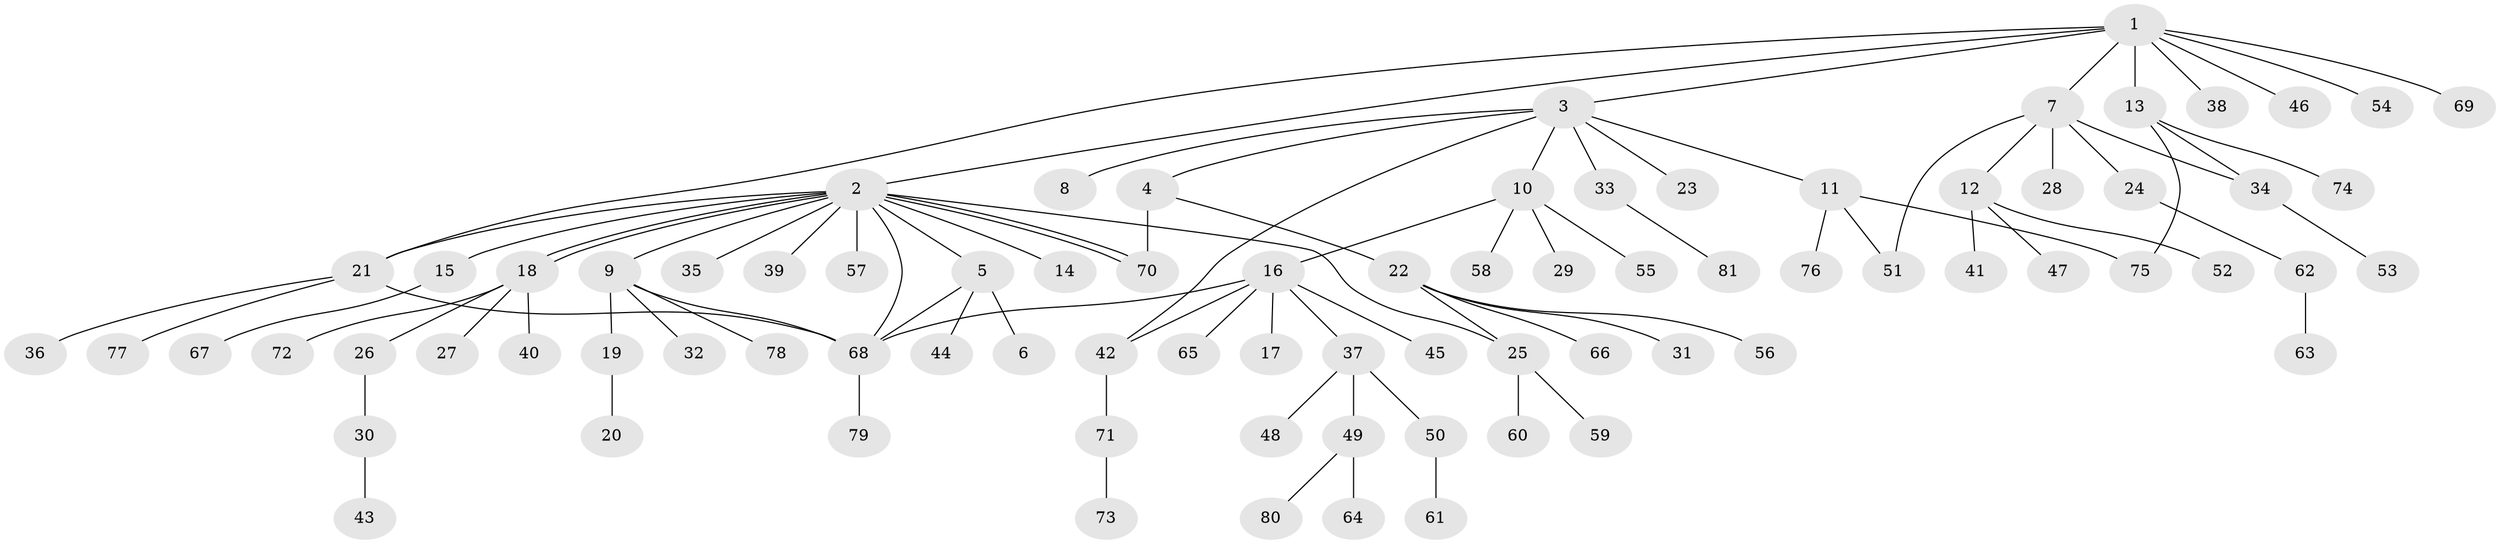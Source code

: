 // coarse degree distribution, {1: 0.8, 3: 0.1, 6: 0.025, 2: 0.025, 16: 0.025, 12: 0.025}
// Generated by graph-tools (version 1.1) at 2025/50/03/04/25 21:50:54]
// undirected, 81 vertices, 93 edges
graph export_dot {
graph [start="1"]
  node [color=gray90,style=filled];
  1;
  2;
  3;
  4;
  5;
  6;
  7;
  8;
  9;
  10;
  11;
  12;
  13;
  14;
  15;
  16;
  17;
  18;
  19;
  20;
  21;
  22;
  23;
  24;
  25;
  26;
  27;
  28;
  29;
  30;
  31;
  32;
  33;
  34;
  35;
  36;
  37;
  38;
  39;
  40;
  41;
  42;
  43;
  44;
  45;
  46;
  47;
  48;
  49;
  50;
  51;
  52;
  53;
  54;
  55;
  56;
  57;
  58;
  59;
  60;
  61;
  62;
  63;
  64;
  65;
  66;
  67;
  68;
  69;
  70;
  71;
  72;
  73;
  74;
  75;
  76;
  77;
  78;
  79;
  80;
  81;
  1 -- 2;
  1 -- 3;
  1 -- 7;
  1 -- 13;
  1 -- 21;
  1 -- 38;
  1 -- 46;
  1 -- 54;
  1 -- 69;
  2 -- 5;
  2 -- 9;
  2 -- 14;
  2 -- 15;
  2 -- 18;
  2 -- 18;
  2 -- 21;
  2 -- 25;
  2 -- 35;
  2 -- 39;
  2 -- 57;
  2 -- 68;
  2 -- 70;
  2 -- 70;
  3 -- 4;
  3 -- 8;
  3 -- 10;
  3 -- 11;
  3 -- 23;
  3 -- 33;
  3 -- 42;
  4 -- 22;
  4 -- 70;
  5 -- 6;
  5 -- 44;
  5 -- 68;
  7 -- 12;
  7 -- 24;
  7 -- 28;
  7 -- 34;
  7 -- 51;
  9 -- 19;
  9 -- 32;
  9 -- 68;
  9 -- 78;
  10 -- 16;
  10 -- 29;
  10 -- 55;
  10 -- 58;
  11 -- 51;
  11 -- 75;
  11 -- 76;
  12 -- 41;
  12 -- 47;
  12 -- 52;
  13 -- 34;
  13 -- 74;
  13 -- 75;
  15 -- 67;
  16 -- 17;
  16 -- 37;
  16 -- 42;
  16 -- 45;
  16 -- 65;
  16 -- 68;
  18 -- 26;
  18 -- 27;
  18 -- 40;
  18 -- 72;
  19 -- 20;
  21 -- 36;
  21 -- 68;
  21 -- 77;
  22 -- 25;
  22 -- 31;
  22 -- 56;
  22 -- 66;
  24 -- 62;
  25 -- 59;
  25 -- 60;
  26 -- 30;
  30 -- 43;
  33 -- 81;
  34 -- 53;
  37 -- 48;
  37 -- 49;
  37 -- 50;
  42 -- 71;
  49 -- 64;
  49 -- 80;
  50 -- 61;
  62 -- 63;
  68 -- 79;
  71 -- 73;
}
